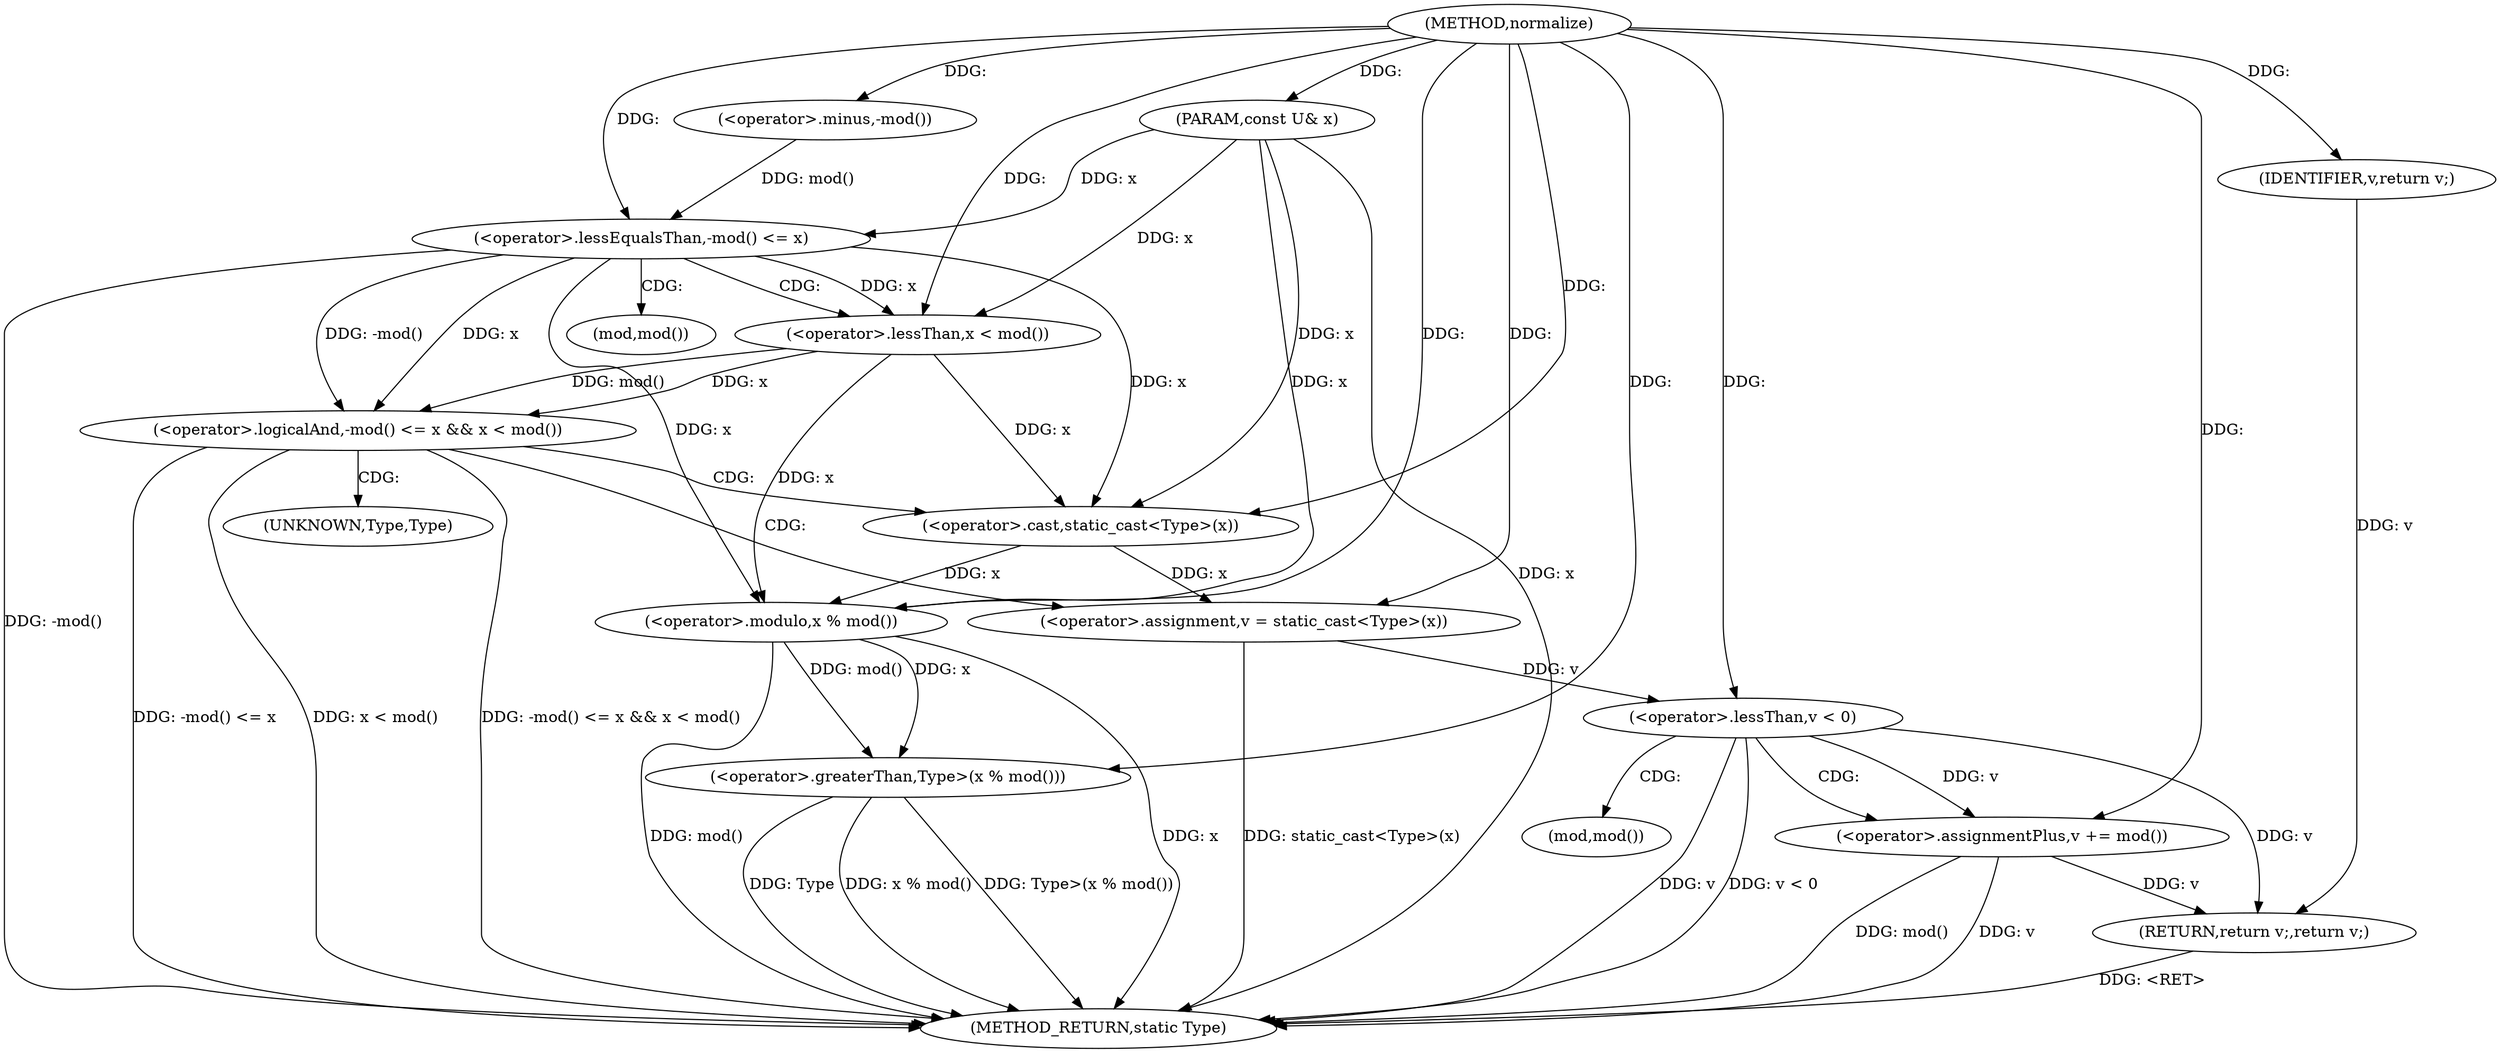digraph "normalize" {  
"1000437" [label = "(METHOD,normalize)" ]
"1000470" [label = "(METHOD_RETURN,static Type)" ]
"1000438" [label = "(PARAM,const U& x)" ]
"1000456" [label = "(<operator>.greaterThan,Type>(x % mod()))" ]
"1000468" [label = "(RETURN,return v;,return v;)" ]
"1000442" [label = "(<operator>.logicalAnd,-mod() <= x && x < mod())" ]
"1000450" [label = "(<operator>.assignment,v = static_cast<Type>(x))" ]
"1000462" [label = "(<operator>.lessThan,v < 0)" ]
"1000465" [label = "(<operator>.assignmentPlus,v += mod())" ]
"1000469" [label = "(IDENTIFIER,v,return v;)" ]
"1000458" [label = "(<operator>.modulo,x % mod())" ]
"1000443" [label = "(<operator>.lessEqualsThan,-mod() <= x)" ]
"1000447" [label = "(<operator>.lessThan,x < mod())" ]
"1000452" [label = "(<operator>.cast,static_cast<Type>(x))" ]
"1000444" [label = "(<operator>.minus,-mod())" ]
"1000467" [label = "(mod,mod())" ]
"1000449" [label = "(mod,mod())" ]
"1000453" [label = "(UNKNOWN,Type,Type)" ]
  "1000468" -> "1000470"  [ label = "DDG: <RET>"] 
  "1000438" -> "1000470"  [ label = "DDG: x"] 
  "1000443" -> "1000470"  [ label = "DDG: -mod()"] 
  "1000442" -> "1000470"  [ label = "DDG: -mod() <= x"] 
  "1000442" -> "1000470"  [ label = "DDG: x < mod()"] 
  "1000442" -> "1000470"  [ label = "DDG: -mod() <= x && x < mod()"] 
  "1000450" -> "1000470"  [ label = "DDG: static_cast<Type>(x)"] 
  "1000458" -> "1000470"  [ label = "DDG: x"] 
  "1000458" -> "1000470"  [ label = "DDG: mod()"] 
  "1000456" -> "1000470"  [ label = "DDG: x % mod()"] 
  "1000456" -> "1000470"  [ label = "DDG: Type>(x % mod())"] 
  "1000462" -> "1000470"  [ label = "DDG: v"] 
  "1000462" -> "1000470"  [ label = "DDG: v < 0"] 
  "1000465" -> "1000470"  [ label = "DDG: v"] 
  "1000465" -> "1000470"  [ label = "DDG: mod()"] 
  "1000456" -> "1000470"  [ label = "DDG: Type"] 
  "1000437" -> "1000438"  [ label = "DDG: "] 
  "1000469" -> "1000468"  [ label = "DDG: v"] 
  "1000462" -> "1000468"  [ label = "DDG: v"] 
  "1000465" -> "1000468"  [ label = "DDG: v"] 
  "1000452" -> "1000450"  [ label = "DDG: x"] 
  "1000437" -> "1000456"  [ label = "DDG: "] 
  "1000458" -> "1000456"  [ label = "DDG: x"] 
  "1000458" -> "1000456"  [ label = "DDG: mod()"] 
  "1000437" -> "1000465"  [ label = "DDG: "] 
  "1000437" -> "1000469"  [ label = "DDG: "] 
  "1000443" -> "1000442"  [ label = "DDG: -mod()"] 
  "1000443" -> "1000442"  [ label = "DDG: x"] 
  "1000447" -> "1000442"  [ label = "DDG: mod()"] 
  "1000447" -> "1000442"  [ label = "DDG: x"] 
  "1000437" -> "1000450"  [ label = "DDG: "] 
  "1000443" -> "1000458"  [ label = "DDG: x"] 
  "1000447" -> "1000458"  [ label = "DDG: x"] 
  "1000452" -> "1000458"  [ label = "DDG: x"] 
  "1000438" -> "1000458"  [ label = "DDG: x"] 
  "1000437" -> "1000458"  [ label = "DDG: "] 
  "1000450" -> "1000462"  [ label = "DDG: v"] 
  "1000437" -> "1000462"  [ label = "DDG: "] 
  "1000462" -> "1000465"  [ label = "DDG: v"] 
  "1000444" -> "1000443"  [ label = "DDG: mod()"] 
  "1000438" -> "1000443"  [ label = "DDG: x"] 
  "1000437" -> "1000443"  [ label = "DDG: "] 
  "1000443" -> "1000447"  [ label = "DDG: x"] 
  "1000438" -> "1000447"  [ label = "DDG: x"] 
  "1000437" -> "1000447"  [ label = "DDG: "] 
  "1000443" -> "1000452"  [ label = "DDG: x"] 
  "1000447" -> "1000452"  [ label = "DDG: x"] 
  "1000438" -> "1000452"  [ label = "DDG: x"] 
  "1000437" -> "1000452"  [ label = "DDG: "] 
  "1000437" -> "1000444"  [ label = "DDG: "] 
  "1000442" -> "1000453"  [ label = "CDG: "] 
  "1000442" -> "1000452"  [ label = "CDG: "] 
  "1000442" -> "1000450"  [ label = "CDG: "] 
  "1000462" -> "1000467"  [ label = "CDG: "] 
  "1000462" -> "1000465"  [ label = "CDG: "] 
  "1000443" -> "1000447"  [ label = "CDG: "] 
  "1000443" -> "1000449"  [ label = "CDG: "] 
}

